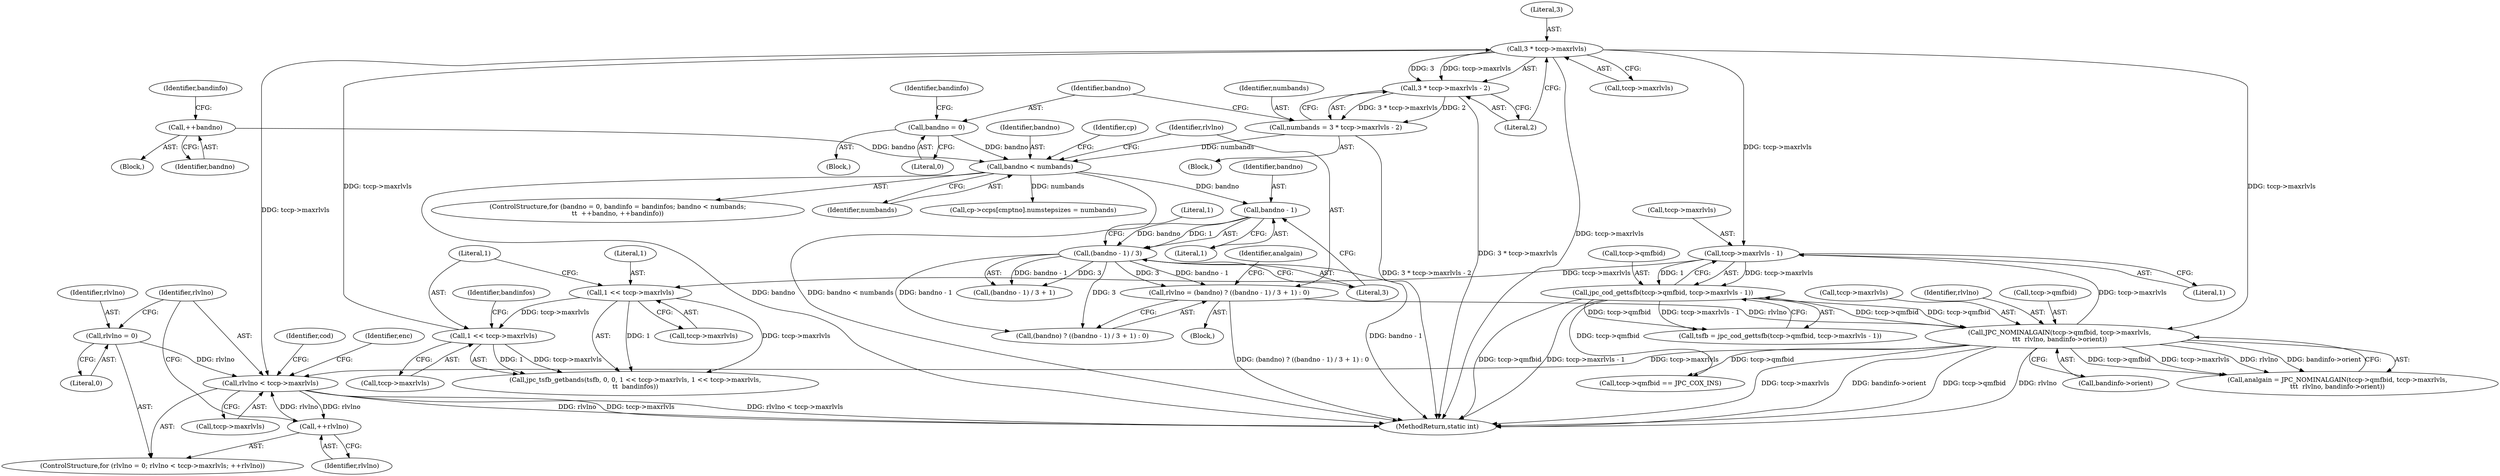 digraph "0_jasper_d42b2388f7f8e0332c846675133acea151fc557a_38@pointer" {
"1000835" [label="(Call,rlvlno < tccp->maxrlvls)"];
"1000832" [label="(Call,rlvlno = 0)"];
"1000840" [label="(Call,++rlvlno)"];
"1000835" [label="(Call,rlvlno < tccp->maxrlvls)"];
"1000569" [label="(Call,3 * tccp->maxrlvls)"];
"1000551" [label="(Call,1 << tccp->maxrlvls)"];
"1000546" [label="(Call,1 << tccp->maxrlvls)"];
"1000537" [label="(Call,tccp->maxrlvls - 1)"];
"1000606" [label="(Call,JPC_NOMINALGAIN(tccp->qmfbid, tccp->maxrlvls,\n\t\t\t  rlvlno, bandinfo->orient))"];
"1000533" [label="(Call,jpc_cod_gettsfb(tccp->qmfbid, tccp->maxrlvls - 1))"];
"1000592" [label="(Call,rlvlno = (bandno) ? ((bandno - 1) / 3 + 1) : 0)"];
"1000597" [label="(Call,(bandno - 1) / 3)"];
"1000598" [label="(Call,bandno - 1)"];
"1000583" [label="(Call,bandno < numbands)"];
"1000587" [label="(Call,++bandno)"];
"1000577" [label="(Call,bandno = 0)"];
"1000566" [label="(Call,numbands = 3 * tccp->maxrlvls - 2)"];
"1000568" [label="(Call,3 * tccp->maxrlvls - 2)"];
"1000837" [label="(Call,tccp->maxrlvls)"];
"1000579" [label="(Literal,0)"];
"1000587" [label="(Call,++bandno)"];
"1000569" [label="(Call,3 * tccp->maxrlvls)"];
"1000841" [label="(Identifier,rlvlno)"];
"1000553" [label="(Call,tccp->maxrlvls)"];
"1000597" [label="(Call,(bandno - 1) / 3)"];
"1000566" [label="(Call,numbands = 3 * tccp->maxrlvls - 2)"];
"1000605" [label="(Identifier,analgain)"];
"1000602" [label="(Literal,1)"];
"1000614" [label="(Call,bandinfo->orient)"];
"1000542" [label="(Call,jpc_tsfb_getbands(tsfb, 0, 0, 1 << tccp->maxrlvls, 1 << tccp->maxrlvls,\n\t\t  bandinfos))"];
"1000928" [label="(Call,tccp->qmfbid == JPC_COX_INS)"];
"1000662" [label="(Call,cp->ccps[cmptno].numstepsizes = numbands)"];
"1000547" [label="(Literal,1)"];
"1000567" [label="(Identifier,numbands)"];
"1000591" [label="(Block,)"];
"1000583" [label="(Call,bandno < numbands)"];
"1000588" [label="(Identifier,bandno)"];
"1000581" [label="(Identifier,bandinfo)"];
"1000836" [label="(Identifier,rlvlno)"];
"1000610" [label="(Call,tccp->maxrlvls)"];
"1000598" [label="(Call,bandno - 1)"];
"1000575" [label="(ControlStructure,for (bandno = 0, bandinfo = bandinfos; bandno < numbands;\n\t\t  ++bandno, ++bandinfo))"];
"1000552" [label="(Literal,1)"];
"1000568" [label="(Call,3 * tccp->maxrlvls - 2)"];
"1000606" [label="(Call,JPC_NOMINALGAIN(tccp->qmfbid, tccp->maxrlvls,\n\t\t\t  rlvlno, bandinfo->orient))"];
"1000531" [label="(Call,tsfb = jpc_cod_gettsfb(tccp->qmfbid, tccp->maxrlvls - 1))"];
"1000840" [label="(Call,++rlvlno)"];
"1000533" [label="(Call,jpc_cod_gettsfb(tccp->qmfbid, tccp->maxrlvls - 1))"];
"1000604" [label="(Call,analgain = JPC_NOMINALGAIN(tccp->qmfbid, tccp->maxrlvls,\n\t\t\t  rlvlno, bandinfo->orient))"];
"1000599" [label="(Identifier,bandno)"];
"1000835" [label="(Call,rlvlno < tccp->maxrlvls)"];
"1000833" [label="(Identifier,rlvlno)"];
"1000585" [label="(Identifier,numbands)"];
"1000570" [label="(Literal,3)"];
"1001187" [label="(MethodReturn,static int)"];
"1000576" [label="(Block,)"];
"1000832" [label="(Call,rlvlno = 0)"];
"1000613" [label="(Identifier,rlvlno)"];
"1000556" [label="(Identifier,bandinfos)"];
"1000534" [label="(Call,tccp->qmfbid)"];
"1000551" [label="(Call,1 << tccp->maxrlvls)"];
"1000607" [label="(Call,tccp->qmfbid)"];
"1000848" [label="(Identifier,cod)"];
"1000831" [label="(ControlStructure,for (rlvlno = 0; rlvlno < tccp->maxrlvls; ++rlvlno))"];
"1000834" [label="(Literal,0)"];
"1000538" [label="(Call,tccp->maxrlvls)"];
"1000577" [label="(Call,bandno = 0)"];
"1000590" [label="(Identifier,bandinfo)"];
"1000541" [label="(Literal,1)"];
"1000594" [label="(Call,(bandno) ? ((bandno - 1) / 3 + 1) : 0)"];
"1000546" [label="(Call,1 << tccp->maxrlvls)"];
"1000574" [label="(Literal,2)"];
"1000586" [label="(Block,)"];
"1000593" [label="(Identifier,rlvlno)"];
"1000548" [label="(Call,tccp->maxrlvls)"];
"1000601" [label="(Literal,3)"];
"1000530" [label="(Block,)"];
"1000571" [label="(Call,tccp->maxrlvls)"];
"1000592" [label="(Call,rlvlno = (bandno) ? ((bandno - 1) / 3 + 1) : 0)"];
"1000876" [label="(Identifier,enc)"];
"1000537" [label="(Call,tccp->maxrlvls - 1)"];
"1000596" [label="(Call,(bandno - 1) / 3 + 1)"];
"1000600" [label="(Literal,1)"];
"1000584" [label="(Identifier,bandno)"];
"1000666" [label="(Identifier,cp)"];
"1000578" [label="(Identifier,bandno)"];
"1000835" -> "1000831"  [label="AST: "];
"1000835" -> "1000837"  [label="CFG: "];
"1000836" -> "1000835"  [label="AST: "];
"1000837" -> "1000835"  [label="AST: "];
"1000848" -> "1000835"  [label="CFG: "];
"1000876" -> "1000835"  [label="CFG: "];
"1000835" -> "1001187"  [label="DDG: rlvlno < tccp->maxrlvls"];
"1000835" -> "1001187"  [label="DDG: rlvlno"];
"1000835" -> "1001187"  [label="DDG: tccp->maxrlvls"];
"1000832" -> "1000835"  [label="DDG: rlvlno"];
"1000840" -> "1000835"  [label="DDG: rlvlno"];
"1000569" -> "1000835"  [label="DDG: tccp->maxrlvls"];
"1000606" -> "1000835"  [label="DDG: tccp->maxrlvls"];
"1000835" -> "1000840"  [label="DDG: rlvlno"];
"1000832" -> "1000831"  [label="AST: "];
"1000832" -> "1000834"  [label="CFG: "];
"1000833" -> "1000832"  [label="AST: "];
"1000834" -> "1000832"  [label="AST: "];
"1000836" -> "1000832"  [label="CFG: "];
"1000840" -> "1000831"  [label="AST: "];
"1000840" -> "1000841"  [label="CFG: "];
"1000841" -> "1000840"  [label="AST: "];
"1000836" -> "1000840"  [label="CFG: "];
"1000569" -> "1000568"  [label="AST: "];
"1000569" -> "1000571"  [label="CFG: "];
"1000570" -> "1000569"  [label="AST: "];
"1000571" -> "1000569"  [label="AST: "];
"1000574" -> "1000569"  [label="CFG: "];
"1000569" -> "1001187"  [label="DDG: tccp->maxrlvls"];
"1000569" -> "1000537"  [label="DDG: tccp->maxrlvls"];
"1000569" -> "1000568"  [label="DDG: 3"];
"1000569" -> "1000568"  [label="DDG: tccp->maxrlvls"];
"1000551" -> "1000569"  [label="DDG: tccp->maxrlvls"];
"1000569" -> "1000606"  [label="DDG: tccp->maxrlvls"];
"1000551" -> "1000542"  [label="AST: "];
"1000551" -> "1000553"  [label="CFG: "];
"1000552" -> "1000551"  [label="AST: "];
"1000553" -> "1000551"  [label="AST: "];
"1000556" -> "1000551"  [label="CFG: "];
"1000551" -> "1000542"  [label="DDG: 1"];
"1000551" -> "1000542"  [label="DDG: tccp->maxrlvls"];
"1000546" -> "1000551"  [label="DDG: tccp->maxrlvls"];
"1000546" -> "1000542"  [label="AST: "];
"1000546" -> "1000548"  [label="CFG: "];
"1000547" -> "1000546"  [label="AST: "];
"1000548" -> "1000546"  [label="AST: "];
"1000552" -> "1000546"  [label="CFG: "];
"1000546" -> "1000542"  [label="DDG: 1"];
"1000546" -> "1000542"  [label="DDG: tccp->maxrlvls"];
"1000537" -> "1000546"  [label="DDG: tccp->maxrlvls"];
"1000537" -> "1000533"  [label="AST: "];
"1000537" -> "1000541"  [label="CFG: "];
"1000538" -> "1000537"  [label="AST: "];
"1000541" -> "1000537"  [label="AST: "];
"1000533" -> "1000537"  [label="CFG: "];
"1000537" -> "1000533"  [label="DDG: tccp->maxrlvls"];
"1000537" -> "1000533"  [label="DDG: 1"];
"1000606" -> "1000537"  [label="DDG: tccp->maxrlvls"];
"1000606" -> "1000604"  [label="AST: "];
"1000606" -> "1000614"  [label="CFG: "];
"1000607" -> "1000606"  [label="AST: "];
"1000610" -> "1000606"  [label="AST: "];
"1000613" -> "1000606"  [label="AST: "];
"1000614" -> "1000606"  [label="AST: "];
"1000604" -> "1000606"  [label="CFG: "];
"1000606" -> "1001187"  [label="DDG: bandinfo->orient"];
"1000606" -> "1001187"  [label="DDG: tccp->qmfbid"];
"1000606" -> "1001187"  [label="DDG: rlvlno"];
"1000606" -> "1001187"  [label="DDG: tccp->maxrlvls"];
"1000606" -> "1000533"  [label="DDG: tccp->qmfbid"];
"1000606" -> "1000604"  [label="DDG: tccp->qmfbid"];
"1000606" -> "1000604"  [label="DDG: tccp->maxrlvls"];
"1000606" -> "1000604"  [label="DDG: rlvlno"];
"1000606" -> "1000604"  [label="DDG: bandinfo->orient"];
"1000533" -> "1000606"  [label="DDG: tccp->qmfbid"];
"1000592" -> "1000606"  [label="DDG: rlvlno"];
"1000606" -> "1000928"  [label="DDG: tccp->qmfbid"];
"1000533" -> "1000531"  [label="AST: "];
"1000534" -> "1000533"  [label="AST: "];
"1000531" -> "1000533"  [label="CFG: "];
"1000533" -> "1001187"  [label="DDG: tccp->qmfbid"];
"1000533" -> "1001187"  [label="DDG: tccp->maxrlvls - 1"];
"1000533" -> "1000531"  [label="DDG: tccp->qmfbid"];
"1000533" -> "1000531"  [label="DDG: tccp->maxrlvls - 1"];
"1000533" -> "1000928"  [label="DDG: tccp->qmfbid"];
"1000592" -> "1000591"  [label="AST: "];
"1000592" -> "1000594"  [label="CFG: "];
"1000593" -> "1000592"  [label="AST: "];
"1000594" -> "1000592"  [label="AST: "];
"1000605" -> "1000592"  [label="CFG: "];
"1000592" -> "1001187"  [label="DDG: (bandno) ? ((bandno - 1) / 3 + 1) : 0"];
"1000597" -> "1000592"  [label="DDG: bandno - 1"];
"1000597" -> "1000592"  [label="DDG: 3"];
"1000597" -> "1000596"  [label="AST: "];
"1000597" -> "1000601"  [label="CFG: "];
"1000598" -> "1000597"  [label="AST: "];
"1000601" -> "1000597"  [label="AST: "];
"1000602" -> "1000597"  [label="CFG: "];
"1000597" -> "1001187"  [label="DDG: bandno - 1"];
"1000597" -> "1000594"  [label="DDG: bandno - 1"];
"1000597" -> "1000594"  [label="DDG: 3"];
"1000597" -> "1000596"  [label="DDG: bandno - 1"];
"1000597" -> "1000596"  [label="DDG: 3"];
"1000598" -> "1000597"  [label="DDG: bandno"];
"1000598" -> "1000597"  [label="DDG: 1"];
"1000598" -> "1000600"  [label="CFG: "];
"1000599" -> "1000598"  [label="AST: "];
"1000600" -> "1000598"  [label="AST: "];
"1000601" -> "1000598"  [label="CFG: "];
"1000583" -> "1000598"  [label="DDG: bandno"];
"1000583" -> "1000575"  [label="AST: "];
"1000583" -> "1000585"  [label="CFG: "];
"1000584" -> "1000583"  [label="AST: "];
"1000585" -> "1000583"  [label="AST: "];
"1000593" -> "1000583"  [label="CFG: "];
"1000666" -> "1000583"  [label="CFG: "];
"1000583" -> "1001187"  [label="DDG: bandno < numbands"];
"1000583" -> "1001187"  [label="DDG: bandno"];
"1000587" -> "1000583"  [label="DDG: bandno"];
"1000577" -> "1000583"  [label="DDG: bandno"];
"1000566" -> "1000583"  [label="DDG: numbands"];
"1000583" -> "1000662"  [label="DDG: numbands"];
"1000587" -> "1000586"  [label="AST: "];
"1000587" -> "1000588"  [label="CFG: "];
"1000588" -> "1000587"  [label="AST: "];
"1000590" -> "1000587"  [label="CFG: "];
"1000577" -> "1000576"  [label="AST: "];
"1000577" -> "1000579"  [label="CFG: "];
"1000578" -> "1000577"  [label="AST: "];
"1000579" -> "1000577"  [label="AST: "];
"1000581" -> "1000577"  [label="CFG: "];
"1000566" -> "1000530"  [label="AST: "];
"1000566" -> "1000568"  [label="CFG: "];
"1000567" -> "1000566"  [label="AST: "];
"1000568" -> "1000566"  [label="AST: "];
"1000578" -> "1000566"  [label="CFG: "];
"1000566" -> "1001187"  [label="DDG: 3 * tccp->maxrlvls - 2"];
"1000568" -> "1000566"  [label="DDG: 3 * tccp->maxrlvls"];
"1000568" -> "1000566"  [label="DDG: 2"];
"1000568" -> "1000574"  [label="CFG: "];
"1000574" -> "1000568"  [label="AST: "];
"1000568" -> "1001187"  [label="DDG: 3 * tccp->maxrlvls"];
}
